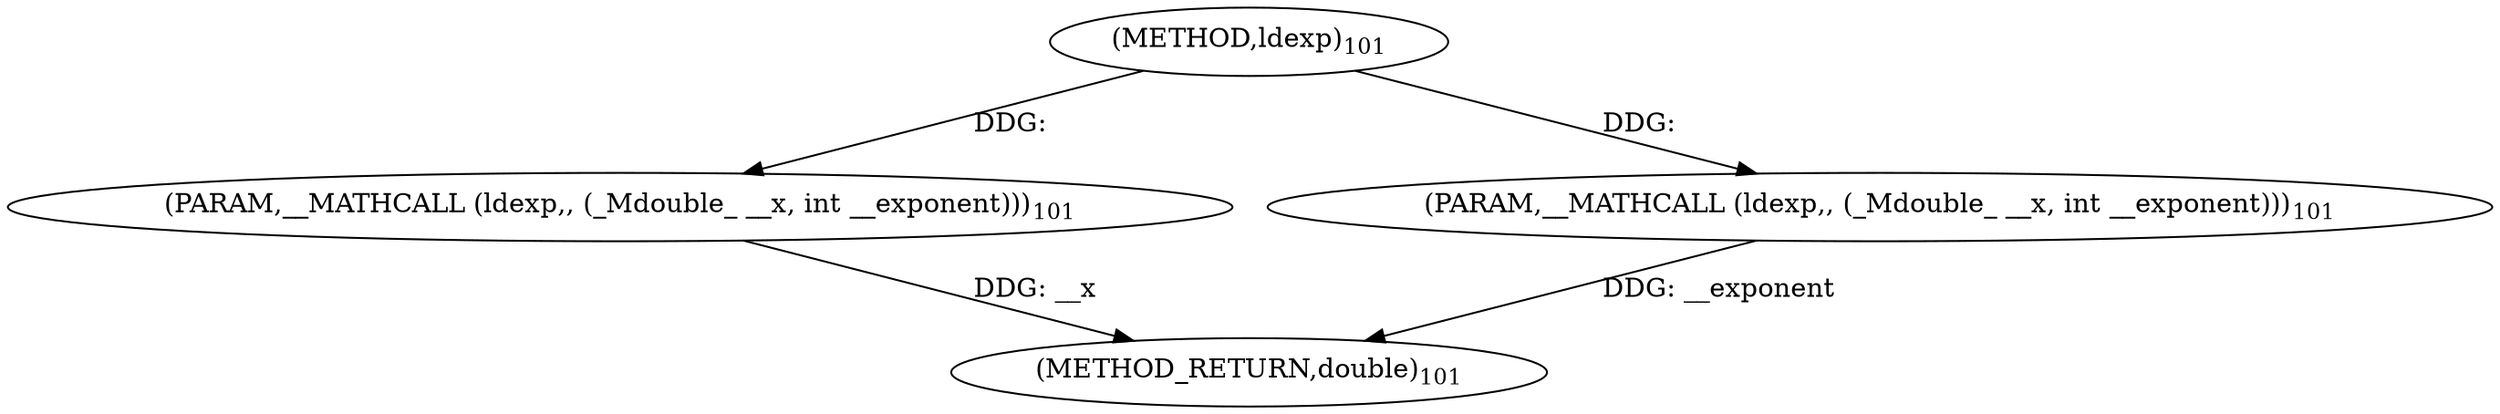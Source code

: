 digraph "ldexp" {  
"6274" [label = <(METHOD,ldexp)<SUB>101</SUB>> ]
"6277" [label = <(METHOD_RETURN,double)<SUB>101</SUB>> ]
"6275" [label = <(PARAM,__MATHCALL (ldexp,, (_Mdouble_ __x, int __exponent)))<SUB>101</SUB>> ]
"6276" [label = <(PARAM,__MATHCALL (ldexp,, (_Mdouble_ __x, int __exponent)))<SUB>101</SUB>> ]
  "6275" -> "6277"  [ label = "DDG: __x"] 
  "6276" -> "6277"  [ label = "DDG: __exponent"] 
  "6274" -> "6275"  [ label = "DDG: "] 
  "6274" -> "6276"  [ label = "DDG: "] 
}
